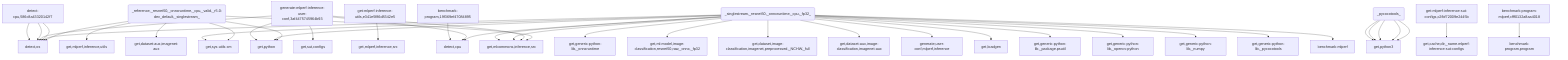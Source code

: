 graph TD
    app-mlperf-inference,d775cac873ee4231_(_reference,_resnet50,_onnxruntime,_cpu,_valid,_r5.0-dev_default,_singlestream_) --> detect,os
    app-mlperf-inference,d775cac873ee4231_(_reference,_resnet50,_onnxruntime,_cpu,_valid,_r5.0-dev_default,_singlestream_) --> get,sys-utils-cm
    app-mlperf-inference,d775cac873ee4231_(_reference,_resnet50,_onnxruntime,_cpu,_valid,_r5.0-dev_default,_singlestream_) --> get,python
    app-mlperf-inference,d775cac873ee4231_(_reference,_resnet50,_onnxruntime,_cpu,_valid,_r5.0-dev_default,_singlestream_) --> get,mlcommons,inference,src
    get-mlperf-inference-utils,e341e5f86d8342e5 --> get,mlperf,inference,src
    app-mlperf-inference,d775cac873ee4231_(_reference,_resnet50,_onnxruntime,_cpu,_valid,_r5.0-dev_default,_singlestream_) --> get,mlperf,inference,utils
    app-mlperf-inference,d775cac873ee4231_(_reference,_resnet50,_onnxruntime,_cpu,_valid,_r5.0-dev_default,_singlestream_) --> get,dataset-aux,imagenet-aux
    app-mlperf-inference-mlcommons-python,ff149e9781fc4b65_(_singlestream,_resnet50,_onnxruntime,_cpu,_fp32_) --> detect,os
    detect-cpu,586c8a43320142f7 --> detect,os
    app-mlperf-inference-mlcommons-python,ff149e9781fc4b65_(_singlestream,_resnet50,_onnxruntime,_cpu,_fp32_) --> detect,cpu
    app-mlperf-inference-mlcommons-python,ff149e9781fc4b65_(_singlestream,_resnet50,_onnxruntime,_cpu,_fp32_) --> get,sys-utils-cm
    app-mlperf-inference-mlcommons-python,ff149e9781fc4b65_(_singlestream,_resnet50,_onnxruntime,_cpu,_fp32_) --> get,python
    get-generic-python-lib,94b62a682bc44791_(_onnxruntime_) --> get,python3
    app-mlperf-inference-mlcommons-python,ff149e9781fc4b65_(_singlestream,_resnet50,_onnxruntime,_cpu,_fp32_) --> get,generic-python-lib,_onnxruntime
    app-mlperf-inference-mlcommons-python,ff149e9781fc4b65_(_singlestream,_resnet50,_onnxruntime,_cpu,_fp32_) --> get,ml-model,image-classification,resnet50,raw,_onnx,_fp32
    app-mlperf-inference-mlcommons-python,ff149e9781fc4b65_(_singlestream,_resnet50,_onnxruntime,_cpu,_fp32_) --> get,dataset,image-classification,imagenet,preprocessed,_NCHW,_full
    app-mlperf-inference-mlcommons-python,ff149e9781fc4b65_(_singlestream,_resnet50,_onnxruntime,_cpu,_fp32_) --> get,dataset-aux,image-classification,imagenet-aux
    generate-mlperf-inference-user-conf,3af4475745964b93 --> detect,os
    detect-cpu,586c8a43320142f7 --> detect,os
    generate-mlperf-inference-user-conf,3af4475745964b93 --> detect,cpu
    generate-mlperf-inference-user-conf,3af4475745964b93 --> get,python
    generate-mlperf-inference-user-conf,3af4475745964b93 --> get,mlcommons,inference,src
    get-mlperf-inference-sut-configs,c2fbf72009e2445b --> get,cache,dir,_name.mlperf-inference-sut-configs
    generate-mlperf-inference-user-conf,3af4475745964b93 --> get,sut,configs
    app-mlperf-inference-mlcommons-python,ff149e9781fc4b65_(_singlestream,_resnet50,_onnxruntime,_cpu,_fp32_) --> generate,user-conf,mlperf,inference
    app-mlperf-inference-mlcommons-python,ff149e9781fc4b65_(_singlestream,_resnet50,_onnxruntime,_cpu,_fp32_) --> get,loadgen
    app-mlperf-inference-mlcommons-python,ff149e9781fc4b65_(_singlestream,_resnet50,_onnxruntime,_cpu,_fp32_) --> get,mlcommons,inference,src
    app-mlperf-inference-mlcommons-python,ff149e9781fc4b65_(_singlestream,_resnet50,_onnxruntime,_cpu,_fp32_) --> get,mlcommons,inference,src
    get-generic-python-lib,94b62a682bc44791_(_package.psutil_) --> get,python3
    app-mlperf-inference-mlcommons-python,ff149e9781fc4b65_(_singlestream,_resnet50,_onnxruntime,_cpu,_fp32_) --> get,generic-python-lib,_package.psutil
    get-generic-python-lib,94b62a682bc44791_(_opencv-python_) --> get,python3
    app-mlperf-inference-mlcommons-python,ff149e9781fc4b65_(_singlestream,_resnet50,_onnxruntime,_cpu,_fp32_) --> get,generic-python-lib,_opencv-python
    get-generic-python-lib,94b62a682bc44791_(_numpy_) --> get,python3
    app-mlperf-inference-mlcommons-python,ff149e9781fc4b65_(_singlestream,_resnet50,_onnxruntime,_cpu,_fp32_) --> get,generic-python-lib,_numpy
    get-generic-python-lib,94b62a682bc44791_(_pycocotools_) --> get,python3
    app-mlperf-inference-mlcommons-python,ff149e9781fc4b65_(_singlestream,_resnet50,_onnxruntime,_cpu,_fp32_) --> get,generic-python-lib,_pycocotools
    detect-cpu,586c8a43320142f7 --> detect,os
    benchmark-program,19f369ef47084895 --> detect,cpu
    benchmark-program-mlperf,cfff0132a8aa4018 --> benchmark-program,program
    app-mlperf-inference-mlcommons-python,ff149e9781fc4b65_(_singlestream,_resnet50,_onnxruntime,_cpu,_fp32_) --> benchmark-mlperf